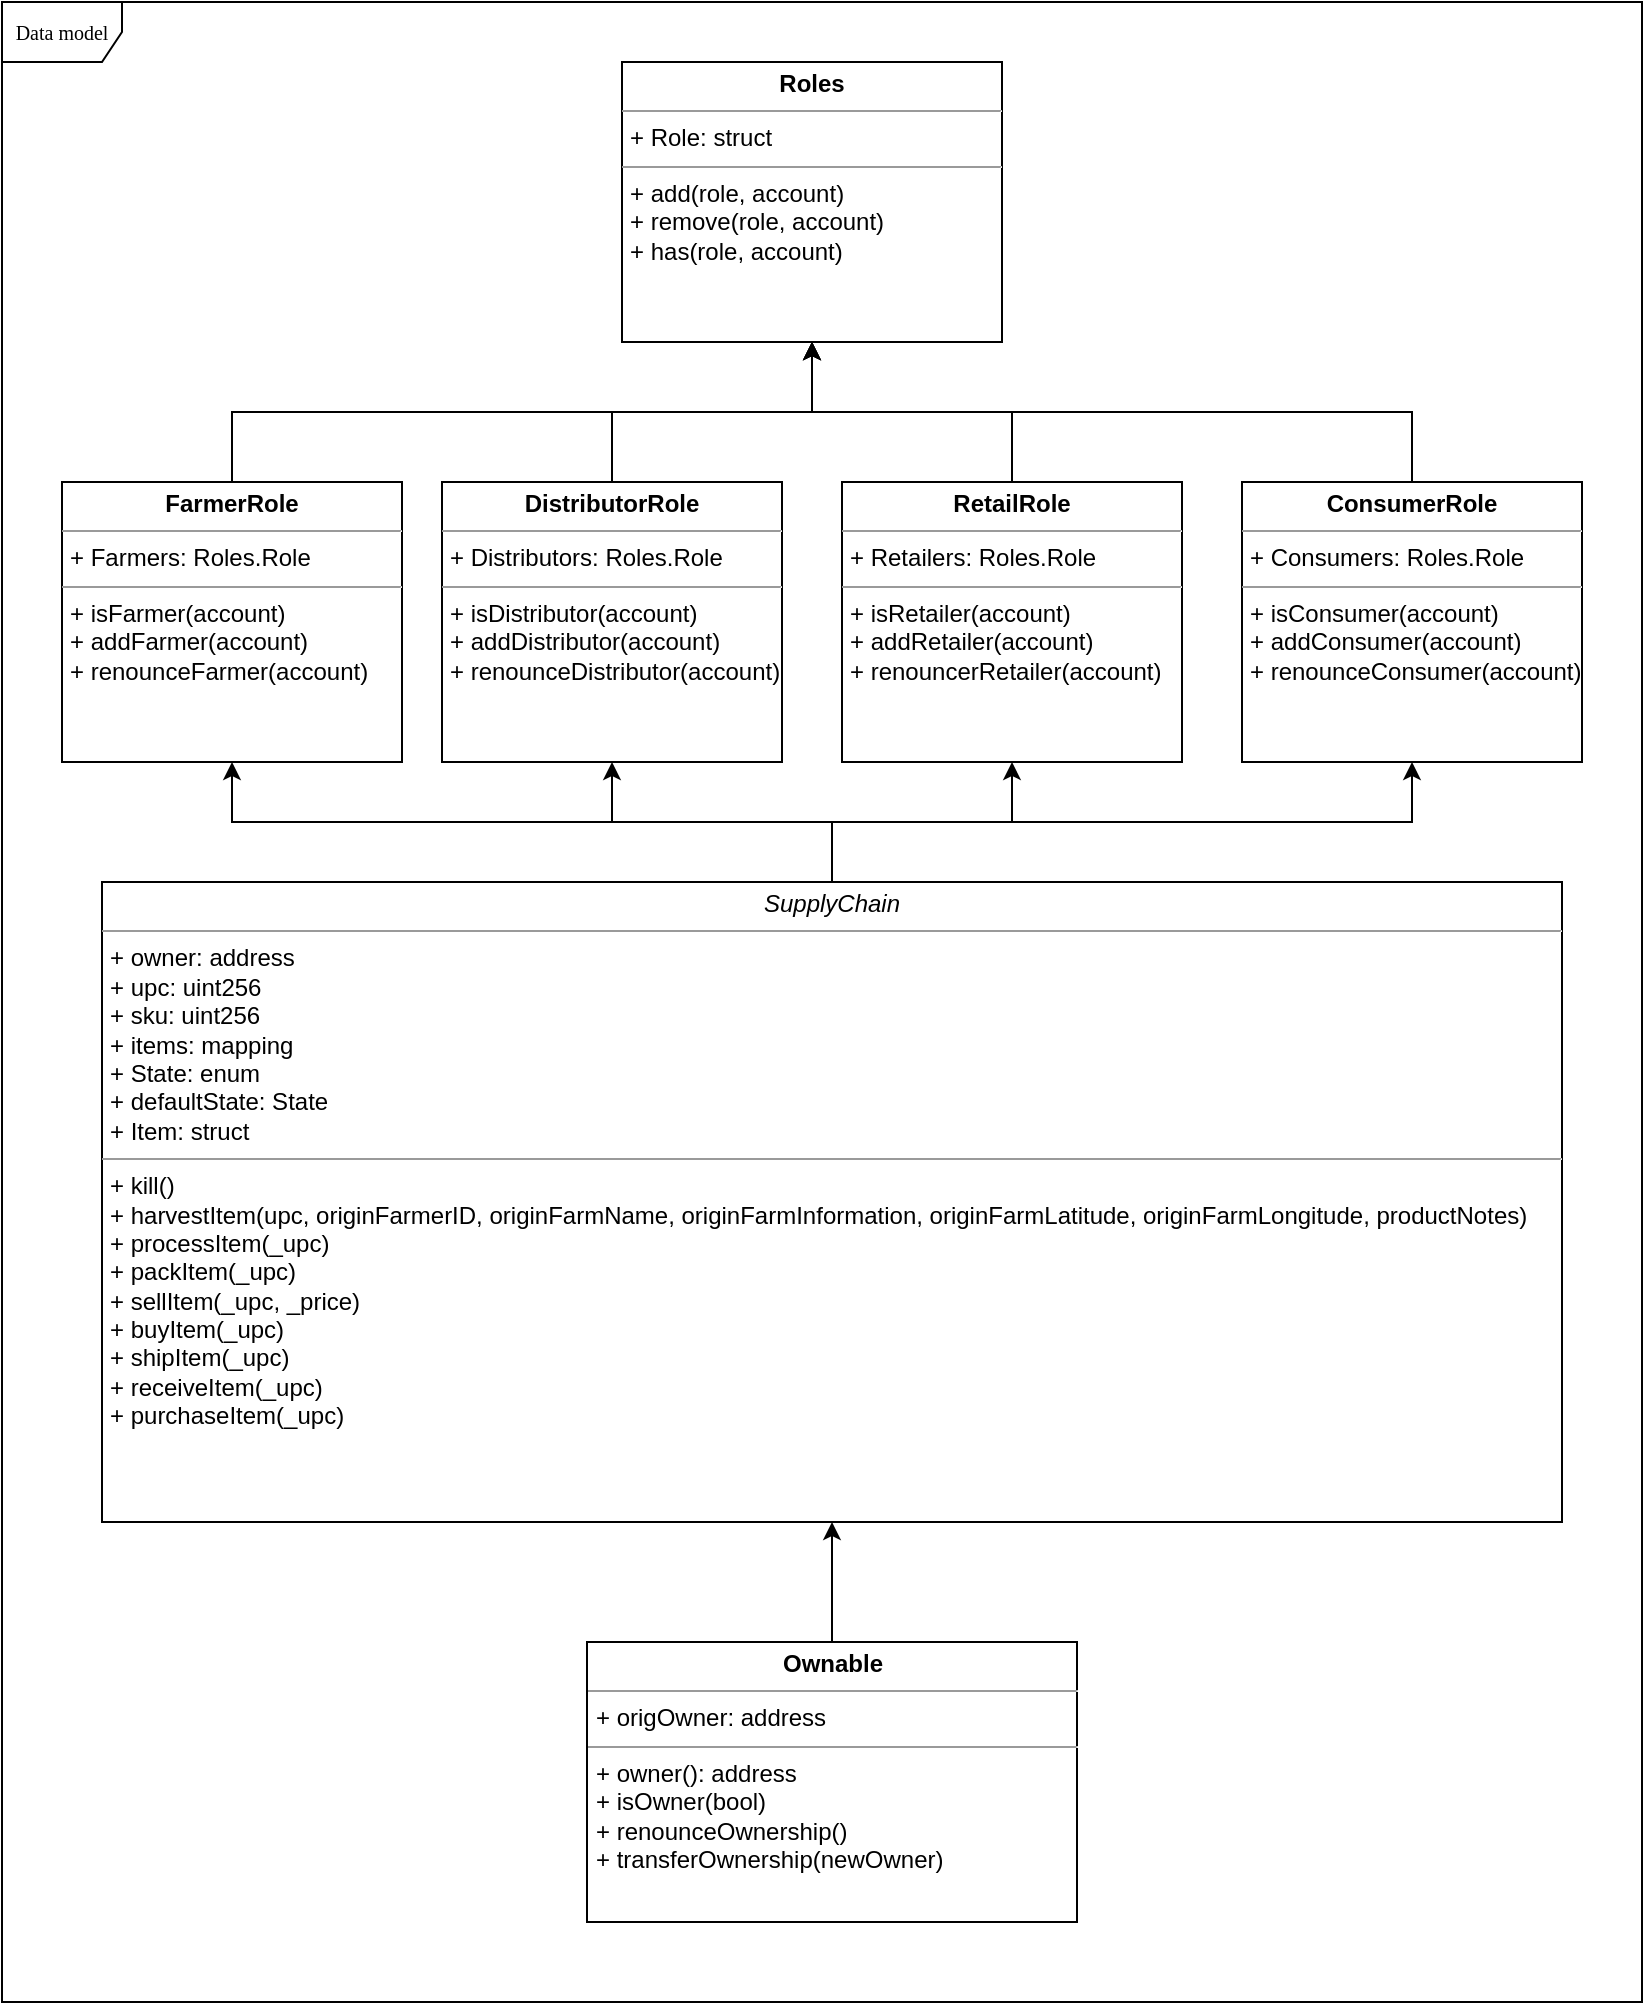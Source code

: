 <mxfile version="20.2.3" type="device"><diagram name="Page-1" id="c4acf3e9-155e-7222-9cf6-157b1a14988f"><mxGraphModel dx="1102" dy="785" grid="1" gridSize="10" guides="1" tooltips="1" connect="1" arrows="1" fold="1" page="1" pageScale="1" pageWidth="850" pageHeight="1100" background="none" math="0" shadow="0"><root><mxCell id="0"/><mxCell id="1" parent="0"/><mxCell id="17acba5748e5396b-1" value="Data model" style="shape=umlFrame;whiteSpace=wrap;html=1;rounded=0;shadow=0;comic=0;labelBackgroundColor=none;strokeWidth=1;fontFamily=Verdana;fontSize=10;align=center;movable=1;resizable=1;rotatable=1;deletable=1;editable=1;connectable=1;" parent="1" vertex="1"><mxGeometry x="20" y="20" width="820" height="1000" as="geometry"/></mxCell><mxCell id="5d2195bd80daf111-18" value="&lt;p style=&quot;margin:0px;margin-top:4px;text-align:center;&quot;&gt;&lt;b&gt;Roles&lt;/b&gt;&lt;/p&gt;&lt;hr size=&quot;1&quot;&gt;&lt;p style=&quot;margin:0px;margin-left:4px;&quot;&gt;+ Role: struct&lt;br&gt;&lt;/p&gt;&lt;hr size=&quot;1&quot;&gt;&lt;p style=&quot;margin:0px;margin-left:4px;&quot;&gt;+ add(role, account)&lt;br&gt;+ remove(role, account)&lt;/p&gt;&lt;p style=&quot;margin:0px;margin-left:4px;&quot;&gt;+ has(role, account)&lt;/p&gt;" style="verticalAlign=top;align=left;overflow=fill;fontSize=12;fontFamily=Helvetica;html=1;rounded=0;shadow=0;comic=0;labelBackgroundColor=none;strokeWidth=1" parent="1" vertex="1"><mxGeometry x="330" y="50" width="190" height="140" as="geometry"/></mxCell><mxCell id="7mCK-kImocM5W76P3Y1z-9" style="edgeStyle=orthogonalEdgeStyle;rounded=0;orthogonalLoop=1;jettySize=auto;html=1;exitX=0.5;exitY=0;exitDx=0;exitDy=0;entryX=0.5;entryY=1;entryDx=0;entryDy=0;" edge="1" parent="1" source="5d2195bd80daf111-19" target="7mCK-kImocM5W76P3Y1z-1"><mxGeometry relative="1" as="geometry"/></mxCell><mxCell id="7mCK-kImocM5W76P3Y1z-10" style="edgeStyle=orthogonalEdgeStyle;rounded=0;orthogonalLoop=1;jettySize=auto;html=1;exitX=0.5;exitY=0;exitDx=0;exitDy=0;entryX=0.5;entryY=1;entryDx=0;entryDy=0;" edge="1" parent="1" source="5d2195bd80daf111-19" target="7mCK-kImocM5W76P3Y1z-2"><mxGeometry relative="1" as="geometry"/></mxCell><mxCell id="7mCK-kImocM5W76P3Y1z-11" style="edgeStyle=orthogonalEdgeStyle;rounded=0;orthogonalLoop=1;jettySize=auto;html=1;exitX=0.5;exitY=0;exitDx=0;exitDy=0;" edge="1" parent="1" source="5d2195bd80daf111-19" target="7mCK-kImocM5W76P3Y1z-5"><mxGeometry relative="1" as="geometry"/></mxCell><mxCell id="7mCK-kImocM5W76P3Y1z-12" style="edgeStyle=orthogonalEdgeStyle;rounded=0;orthogonalLoop=1;jettySize=auto;html=1;exitX=0.5;exitY=0;exitDx=0;exitDy=0;" edge="1" parent="1" source="5d2195bd80daf111-19" target="7mCK-kImocM5W76P3Y1z-6"><mxGeometry relative="1" as="geometry"/></mxCell><mxCell id="5d2195bd80daf111-19" value="&lt;p style=&quot;margin:0px;margin-top:4px;text-align:center;&quot;&gt;&lt;i&gt;SupplyChain&lt;/i&gt;&lt;/p&gt;&lt;hr size=&quot;1&quot;&gt;&lt;p style=&quot;margin:0px;margin-left:4px;&quot;&gt;+ owner: address&lt;br&gt;+ upc: uint256&amp;nbsp;&lt;/p&gt;&lt;p style=&quot;margin:0px;margin-left:4px;&quot;&gt;&lt;span style=&quot;background-color: initial;&quot;&gt;+ sku: uint256&lt;/span&gt;&lt;/p&gt;&lt;p style=&quot;margin:0px;margin-left:4px;&quot;&gt;&lt;span style=&quot;background-color: initial;&quot;&gt;+ items: mapping&lt;/span&gt;&lt;/p&gt;&lt;p style=&quot;margin:0px;margin-left:4px;&quot;&gt;&lt;span style=&quot;background-color: initial;&quot;&gt;+ State: enum&lt;/span&gt;&lt;/p&gt;&lt;p style=&quot;margin:0px;margin-left:4px;&quot;&gt;&lt;span style=&quot;background-color: initial;&quot;&gt;+ defaultState: State&lt;/span&gt;&lt;/p&gt;&lt;p style=&quot;margin:0px;margin-left:4px;&quot;&gt;&lt;span style=&quot;background-color: initial;&quot;&gt;+ Item: struct&lt;/span&gt;&lt;/p&gt;&lt;hr size=&quot;1&quot;&gt;&lt;p style=&quot;margin:0px;margin-left:4px;&quot;&gt;+ kill()&lt;br&gt;+ harvestItem(upc, originFarmerID, originFarmName, originFarmInformation, originFarmLatitude, originFarmLongitude, productNotes)&lt;/p&gt;&lt;p style=&quot;margin:0px;margin-left:4px;&quot;&gt;+ processItem(_upc)&lt;/p&gt;&lt;p style=&quot;margin:0px;margin-left:4px;&quot;&gt;+ packItem(_upc)&lt;/p&gt;&lt;p style=&quot;margin:0px;margin-left:4px;&quot;&gt;+ sellItem(_upc, _price)&lt;/p&gt;&lt;p style=&quot;margin:0px;margin-left:4px;&quot;&gt;+ buyItem(_upc)&lt;/p&gt;&lt;p style=&quot;margin:0px;margin-left:4px;&quot;&gt;+ shipItem(_upc)&lt;/p&gt;&lt;p style=&quot;margin:0px;margin-left:4px;&quot;&gt;+ receiveItem(_upc)&lt;/p&gt;&lt;p style=&quot;margin:0px;margin-left:4px;&quot;&gt;+ purchaseItem(_upc)&lt;/p&gt;&lt;p style=&quot;margin:0px;margin-left:4px;&quot;&gt;&lt;br&gt;&lt;/p&gt;" style="verticalAlign=top;align=left;overflow=fill;fontSize=12;fontFamily=Helvetica;html=1;rounded=0;shadow=0;comic=0;labelBackgroundColor=none;strokeWidth=1" parent="1" vertex="1"><mxGeometry x="70" y="460" width="730" height="320" as="geometry"/></mxCell><mxCell id="7mCK-kImocM5W76P3Y1z-3" style="edgeStyle=orthogonalEdgeStyle;rounded=0;orthogonalLoop=1;jettySize=auto;html=1;exitX=0.5;exitY=0;exitDx=0;exitDy=0;entryX=0.5;entryY=1;entryDx=0;entryDy=0;" edge="1" parent="1" source="7mCK-kImocM5W76P3Y1z-1" target="5d2195bd80daf111-18"><mxGeometry relative="1" as="geometry"/></mxCell><mxCell id="7mCK-kImocM5W76P3Y1z-1" value="&lt;p style=&quot;margin:0px;margin-top:4px;text-align:center;&quot;&gt;&lt;b&gt;FarmerRole&lt;/b&gt;&lt;/p&gt;&lt;hr size=&quot;1&quot;&gt;&lt;p style=&quot;margin:0px;margin-left:4px;&quot;&gt;+ Farmers: Roles.Role&lt;br&gt;&lt;/p&gt;&lt;hr size=&quot;1&quot;&gt;&lt;p style=&quot;margin:0px;margin-left:4px;&quot;&gt;+ isFarmer(account)&lt;br&gt;+ addFarmer(account)&lt;/p&gt;&lt;p style=&quot;margin:0px;margin-left:4px;&quot;&gt;+ renounceFarmer(account)&lt;/p&gt;" style="verticalAlign=top;align=left;overflow=fill;fontSize=12;fontFamily=Helvetica;html=1;rounded=0;shadow=0;comic=0;labelBackgroundColor=none;strokeWidth=1" vertex="1" parent="1"><mxGeometry x="50" y="260" width="170" height="140" as="geometry"/></mxCell><mxCell id="7mCK-kImocM5W76P3Y1z-4" style="edgeStyle=orthogonalEdgeStyle;rounded=0;orthogonalLoop=1;jettySize=auto;html=1;exitX=0.5;exitY=0;exitDx=0;exitDy=0;entryX=0.5;entryY=1;entryDx=0;entryDy=0;" edge="1" parent="1" source="7mCK-kImocM5W76P3Y1z-2" target="5d2195bd80daf111-18"><mxGeometry relative="1" as="geometry"><mxPoint x="250" y="220" as="targetPoint"/></mxGeometry></mxCell><mxCell id="7mCK-kImocM5W76P3Y1z-2" value="&lt;p style=&quot;margin:0px;margin-top:4px;text-align:center;&quot;&gt;&lt;b&gt;DistributorRole&lt;/b&gt;&lt;/p&gt;&lt;hr size=&quot;1&quot;&gt;&lt;p style=&quot;margin:0px;margin-left:4px;&quot;&gt;+ Distributors: Roles.Role&lt;br&gt;&lt;/p&gt;&lt;hr size=&quot;1&quot;&gt;&lt;p style=&quot;margin:0px;margin-left:4px;&quot;&gt;+ isDistributor(account)&lt;br&gt;+ addDistributor(account)&lt;/p&gt;&lt;p style=&quot;margin:0px;margin-left:4px;&quot;&gt;+ renounceDistributor(account)&lt;/p&gt;" style="verticalAlign=top;align=left;overflow=fill;fontSize=12;fontFamily=Helvetica;html=1;rounded=0;shadow=0;comic=0;labelBackgroundColor=none;strokeWidth=1" vertex="1" parent="1"><mxGeometry x="240" y="260" width="170" height="140" as="geometry"/></mxCell><mxCell id="7mCK-kImocM5W76P3Y1z-7" style="edgeStyle=orthogonalEdgeStyle;rounded=0;orthogonalLoop=1;jettySize=auto;html=1;exitX=0.5;exitY=0;exitDx=0;exitDy=0;" edge="1" parent="1" source="7mCK-kImocM5W76P3Y1z-5" target="5d2195bd80daf111-18"><mxGeometry relative="1" as="geometry"><mxPoint x="430" y="190" as="targetPoint"/></mxGeometry></mxCell><mxCell id="7mCK-kImocM5W76P3Y1z-5" value="&lt;p style=&quot;margin:0px;margin-top:4px;text-align:center;&quot;&gt;&lt;b&gt;RetailRole&lt;/b&gt;&lt;/p&gt;&lt;hr size=&quot;1&quot;&gt;&lt;p style=&quot;margin:0px;margin-left:4px;&quot;&gt;+ Retailers: Roles.Role&lt;br&gt;&lt;/p&gt;&lt;hr size=&quot;1&quot;&gt;&lt;p style=&quot;margin:0px;margin-left:4px;&quot;&gt;+ isRetailer(account)&lt;br&gt;+ addRetailer(account)&lt;/p&gt;&lt;p style=&quot;margin:0px;margin-left:4px;&quot;&gt;+ renouncerRetailer(account)&lt;/p&gt;" style="verticalAlign=top;align=left;overflow=fill;fontSize=12;fontFamily=Helvetica;html=1;rounded=0;shadow=0;comic=0;labelBackgroundColor=none;strokeWidth=1" vertex="1" parent="1"><mxGeometry x="440" y="260" width="170" height="140" as="geometry"/></mxCell><mxCell id="7mCK-kImocM5W76P3Y1z-8" style="edgeStyle=orthogonalEdgeStyle;rounded=0;orthogonalLoop=1;jettySize=auto;html=1;exitX=0.5;exitY=0;exitDx=0;exitDy=0;" edge="1" parent="1" source="7mCK-kImocM5W76P3Y1z-6" target="5d2195bd80daf111-18"><mxGeometry relative="1" as="geometry"/></mxCell><mxCell id="7mCK-kImocM5W76P3Y1z-6" value="&lt;p style=&quot;margin:0px;margin-top:4px;text-align:center;&quot;&gt;&lt;b&gt;ConsumerRole&lt;/b&gt;&lt;/p&gt;&lt;hr size=&quot;1&quot;&gt;&lt;p style=&quot;margin:0px;margin-left:4px;&quot;&gt;+ Consumers: Roles.Role&lt;br&gt;&lt;/p&gt;&lt;hr size=&quot;1&quot;&gt;&lt;p style=&quot;margin:0px;margin-left:4px;&quot;&gt;+ isConsumer(account)&lt;br&gt;+ addConsumer(account)&lt;/p&gt;&lt;p style=&quot;margin:0px;margin-left:4px;&quot;&gt;+ renounceConsumer(account)&lt;/p&gt;" style="verticalAlign=top;align=left;overflow=fill;fontSize=12;fontFamily=Helvetica;html=1;rounded=0;shadow=0;comic=0;labelBackgroundColor=none;strokeWidth=1" vertex="1" parent="1"><mxGeometry x="640" y="260" width="170" height="140" as="geometry"/></mxCell><mxCell id="7mCK-kImocM5W76P3Y1z-14" style="edgeStyle=orthogonalEdgeStyle;rounded=0;orthogonalLoop=1;jettySize=auto;html=1;exitX=0.5;exitY=0;exitDx=0;exitDy=0;" edge="1" parent="1" source="7mCK-kImocM5W76P3Y1z-13" target="5d2195bd80daf111-19"><mxGeometry relative="1" as="geometry"/></mxCell><mxCell id="7mCK-kImocM5W76P3Y1z-13" value="&lt;p style=&quot;margin:0px;margin-top:4px;text-align:center;&quot;&gt;&lt;b&gt;Ownable&lt;/b&gt;&lt;/p&gt;&lt;hr size=&quot;1&quot;&gt;&lt;p style=&quot;margin:0px;margin-left:4px;&quot;&gt;+ origOwner: address&lt;br&gt;&lt;/p&gt;&lt;hr size=&quot;1&quot;&gt;&lt;p style=&quot;margin:0px;margin-left:4px;&quot;&gt;+ owner(): address&lt;br&gt;+ isOwner(bool)&lt;/p&gt;&lt;p style=&quot;margin:0px;margin-left:4px;&quot;&gt;+ renounceOwnership()&lt;/p&gt;&lt;p style=&quot;margin:0px;margin-left:4px;&quot;&gt;+ transferOwnership(newOwner)&lt;/p&gt;" style="verticalAlign=top;align=left;overflow=fill;fontSize=12;fontFamily=Helvetica;html=1;rounded=0;shadow=0;comic=0;labelBackgroundColor=none;strokeWidth=1" vertex="1" parent="1"><mxGeometry x="312.5" y="840" width="245" height="140" as="geometry"/></mxCell></root></mxGraphModel></diagram></mxfile>